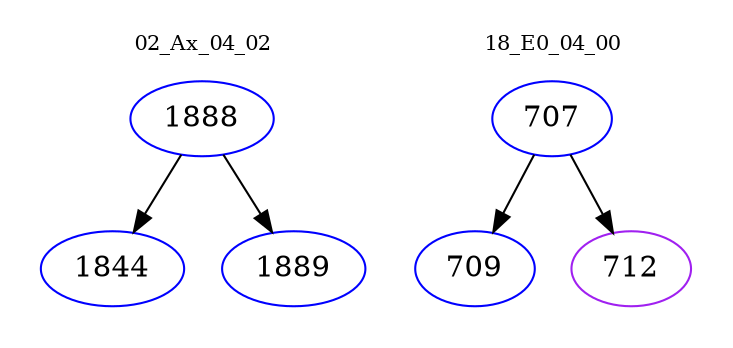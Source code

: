 digraph{
subgraph cluster_0 {
color = white
label = "02_Ax_04_02";
fontsize=10;
T0_1888 [label="1888", color="blue"]
T0_1888 -> T0_1844 [color="black"]
T0_1844 [label="1844", color="blue"]
T0_1888 -> T0_1889 [color="black"]
T0_1889 [label="1889", color="blue"]
}
subgraph cluster_1 {
color = white
label = "18_E0_04_00";
fontsize=10;
T1_707 [label="707", color="blue"]
T1_707 -> T1_709 [color="black"]
T1_709 [label="709", color="blue"]
T1_707 -> T1_712 [color="black"]
T1_712 [label="712", color="purple"]
}
}
